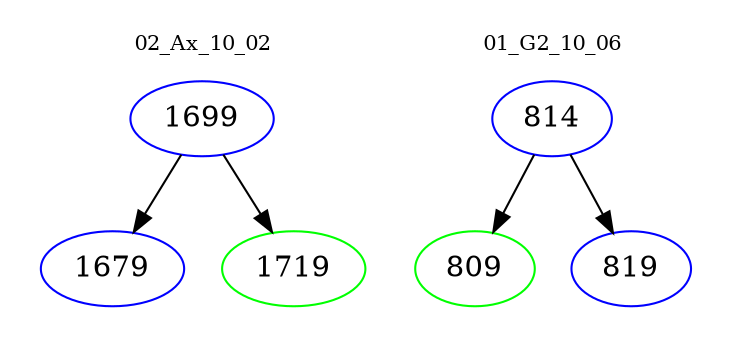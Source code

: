 digraph{
subgraph cluster_0 {
color = white
label = "02_Ax_10_02";
fontsize=10;
T0_1699 [label="1699", color="blue"]
T0_1699 -> T0_1679 [color="black"]
T0_1679 [label="1679", color="blue"]
T0_1699 -> T0_1719 [color="black"]
T0_1719 [label="1719", color="green"]
}
subgraph cluster_1 {
color = white
label = "01_G2_10_06";
fontsize=10;
T1_814 [label="814", color="blue"]
T1_814 -> T1_809 [color="black"]
T1_809 [label="809", color="green"]
T1_814 -> T1_819 [color="black"]
T1_819 [label="819", color="blue"]
}
}
